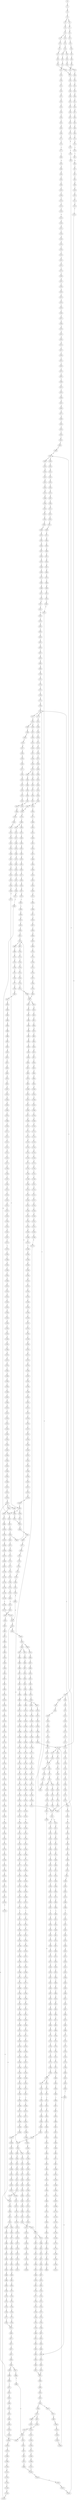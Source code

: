 strict digraph  {
	S0 -> S1 [ label = C ];
	S1 -> S2 [ label = A ];
	S2 -> S3 [ label = T ];
	S3 -> S4 [ label = G ];
	S3 -> S5 [ label = A ];
	S4 -> S6 [ label = A ];
	S5 -> S7 [ label = A ];
	S6 -> S8 [ label = A ];
	S7 -> S9 [ label = A ];
	S8 -> S10 [ label = G ];
	S8 -> S11 [ label = C ];
	S9 -> S12 [ label = C ];
	S10 -> S13 [ label = A ];
	S11 -> S14 [ label = C ];
	S12 -> S15 [ label = C ];
	S13 -> S16 [ label = G ];
	S14 -> S17 [ label = T ];
	S15 -> S18 [ label = T ];
	S16 -> S19 [ label = T ];
	S16 -> S20 [ label = G ];
	S17 -> S21 [ label = C ];
	S18 -> S22 [ label = C ];
	S19 -> S23 [ label = C ];
	S20 -> S24 [ label = C ];
	S21 -> S25 [ label = C ];
	S22 -> S26 [ label = C ];
	S23 -> S27 [ label = T ];
	S24 -> S28 [ label = A ];
	S25 -> S29 [ label = A ];
	S26 -> S30 [ label = A ];
	S27 -> S31 [ label = C ];
	S28 -> S32 [ label = G ];
	S29 -> S33 [ label = G ];
	S30 -> S34 [ label = G ];
	S31 -> S35 [ label = T ];
	S32 -> S36 [ label = T ];
	S33 -> S37 [ label = T ];
	S34 -> S37 [ label = T ];
	S35 -> S38 [ label = C ];
	S36 -> S39 [ label = C ];
	S37 -> S40 [ label = C ];
	S38 -> S41 [ label = T ];
	S39 -> S42 [ label = C ];
	S40 -> S43 [ label = G ];
	S41 -> S44 [ label = C ];
	S42 -> S45 [ label = T ];
	S43 -> S46 [ label = T ];
	S44 -> S47 [ label = G ];
	S45 -> S48 [ label = G ];
	S46 -> S49 [ label = G ];
	S47 -> S50 [ label = G ];
	S48 -> S51 [ label = C ];
	S49 -> S52 [ label = C ];
	S50 -> S53 [ label = T ];
	S51 -> S54 [ label = G ];
	S52 -> S55 [ label = C ];
	S53 -> S56 [ label = C ];
	S54 -> S57 [ label = G ];
	S55 -> S58 [ label = A ];
	S56 -> S59 [ label = T ];
	S57 -> S60 [ label = C ];
	S58 -> S61 [ label = C ];
	S59 -> S62 [ label = C ];
	S60 -> S63 [ label = C ];
	S61 -> S64 [ label = G ];
	S62 -> S65 [ label = G ];
	S63 -> S66 [ label = T ];
	S64 -> S67 [ label = A ];
	S65 -> S68 [ label = G ];
	S66 -> S69 [ label = G ];
	S67 -> S70 [ label = G ];
	S68 -> S71 [ label = T ];
	S69 -> S72 [ label = T ];
	S70 -> S73 [ label = T ];
	S71 -> S74 [ label = T ];
	S72 -> S75 [ label = G ];
	S73 -> S76 [ label = G ];
	S74 -> S77 [ label = C ];
	S75 -> S78 [ label = C ];
	S76 -> S79 [ label = T ];
	S77 -> S80 [ label = A ];
	S78 -> S81 [ label = T ];
	S79 -> S82 [ label = C ];
	S80 -> S83 [ label = A ];
	S81 -> S84 [ label = A ];
	S82 -> S85 [ label = T ];
	S83 -> S86 [ label = G ];
	S84 -> S87 [ label = C ];
	S85 -> S88 [ label = T ];
	S85 -> S89 [ label = C ];
	S86 -> S90 [ label = A ];
	S87 -> S91 [ label = C ];
	S88 -> S92 [ label = C ];
	S89 -> S93 [ label = C ];
	S90 -> S94 [ label = C ];
	S91 -> S95 [ label = T ];
	S92 -> S96 [ label = G ];
	S93 -> S97 [ label = G ];
	S94 -> S98 [ label = C ];
	S95 -> S99 [ label = G ];
	S96 -> S100 [ label = G ];
	S97 -> S101 [ label = T ];
	S98 -> S102 [ label = T ];
	S99 -> S103 [ label = T ];
	S100 -> S104 [ label = T ];
	S101 -> S105 [ label = T ];
	S102 -> S106 [ label = T ];
	S103 -> S107 [ label = C ];
	S104 -> S108 [ label = C ];
	S105 -> S109 [ label = C ];
	S106 -> S110 [ label = T ];
	S107 -> S111 [ label = C ];
	S108 -> S112 [ label = C ];
	S109 -> S113 [ label = C ];
	S110 -> S114 [ label = T ];
	S111 -> S115 [ label = T ];
	S112 -> S116 [ label = T ];
	S113 -> S117 [ label = T ];
	S114 -> S118 [ label = T ];
	S115 -> S119 [ label = T ];
	S116 -> S120 [ label = T ];
	S117 -> S121 [ label = T ];
	S118 -> S122 [ label = G ];
	S119 -> S123 [ label = G ];
	S120 -> S124 [ label = G ];
	S121 -> S125 [ label = A ];
	S122 -> S126 [ label = A ];
	S123 -> S127 [ label = A ];
	S123 -> S128 [ label = T ];
	S124 -> S129 [ label = A ];
	S125 -> S130 [ label = A ];
	S126 -> S131 [ label = A ];
	S127 -> S132 [ label = A ];
	S128 -> S133 [ label = A ];
	S129 -> S134 [ label = A ];
	S130 -> S135 [ label = A ];
	S131 -> S136 [ label = C ];
	S132 -> S137 [ label = C ];
	S133 -> S138 [ label = G ];
	S134 -> S137 [ label = C ];
	S135 -> S139 [ label = C ];
	S136 -> S140 [ label = A ];
	S137 -> S141 [ label = T ];
	S137 -> S142 [ label = A ];
	S138 -> S143 [ label = G ];
	S139 -> S144 [ label = A ];
	S140 -> S145 [ label = G ];
	S141 -> S146 [ label = T ];
	S142 -> S147 [ label = G ];
	S143 -> S148 [ label = A ];
	S144 -> S149 [ label = G ];
	S145 -> S150 [ label = T ];
	S146 -> S151 [ label = C ];
	S147 -> S152 [ label = G ];
	S148 -> S153 [ label = G ];
	S149 -> S154 [ label = G ];
	S150 -> S155 [ label = T ];
	S151 -> S156 [ label = A ];
	S152 -> S157 [ label = G ];
	S152 -> S158 [ label = T ];
	S153 -> S159 [ label = A ];
	S154 -> S160 [ label = T ];
	S155 -> S161 [ label = G ];
	S156 -> S162 [ label = A ];
	S157 -> S163 [ label = T ];
	S158 -> S164 [ label = C ];
	S159 -> S165 [ label = G ];
	S160 -> S166 [ label = C ];
	S161 -> S167 [ label = A ];
	S162 -> S168 [ label = C ];
	S163 -> S169 [ label = C ];
	S164 -> S170 [ label = C ];
	S165 -> S171 [ label = G ];
	S166 -> S172 [ label = T ];
	S167 -> S173 [ label = C ];
	S168 -> S174 [ label = C ];
	S168 -> S175 [ label = T ];
	S169 -> S176 [ label = C ];
	S170 -> S177 [ label = C ];
	S171 -> S178 [ label = T ];
	S172 -> S179 [ label = C ];
	S173 -> S180 [ label = T ];
	S174 -> S181 [ label = G ];
	S175 -> S182 [ label = G ];
	S176 -> S183 [ label = G ];
	S177 -> S184 [ label = T ];
	S178 -> S185 [ label = C ];
	S179 -> S186 [ label = T ];
	S180 -> S187 [ label = G ];
	S181 -> S188 [ label = G ];
	S182 -> S189 [ label = G ];
	S182 -> S190 [ label = C ];
	S183 -> S191 [ label = C ];
	S184 -> S192 [ label = T ];
	S185 -> S193 [ label = C ];
	S186 -> S194 [ label = C ];
	S187 -> S195 [ label = T ];
	S188 -> S196 [ label = C ];
	S189 -> S197 [ label = C ];
	S190 -> S198 [ label = C ];
	S191 -> S199 [ label = C ];
	S192 -> S200 [ label = C ];
	S193 -> S201 [ label = C ];
	S194 -> S202 [ label = C ];
	S195 -> S203 [ label = A ];
	S196 -> S204 [ label = C ];
	S197 -> S205 [ label = C ];
	S198 -> S206 [ label = C ];
	S199 -> S207 [ label = G ];
	S200 -> S208 [ label = T ];
	S200 -> S209 [ label = G ];
	S201 -> S210 [ label = A ];
	S201 -> S211 [ label = G ];
	S202 -> S212 [ label = G ];
	S203 -> S213 [ label = C ];
	S204 -> S214 [ label = C ];
	S205 -> S215 [ label = C ];
	S206 -> S216 [ label = T ];
	S207 -> S217 [ label = C ];
	S207 -> S218 [ label = G ];
	S208 -> S219 [ label = C ];
	S209 -> S220 [ label = C ];
	S210 -> S221 [ label = G ];
	S211 -> S222 [ label = G ];
	S212 -> S223 [ label = T ];
	S213 -> S224 [ label = A ];
	S214 -> S225 [ label = A ];
	S215 -> S226 [ label = A ];
	S216 -> S227 [ label = A ];
	S217 -> S228 [ label = A ];
	S218 -> S229 [ label = A ];
	S219 -> S230 [ label = G ];
	S220 -> S231 [ label = A ];
	S221 -> S232 [ label = A ];
	S222 -> S233 [ label = A ];
	S223 -> S234 [ label = A ];
	S224 -> S235 [ label = C ];
	S225 -> S236 [ label = G ];
	S226 -> S237 [ label = G ];
	S227 -> S238 [ label = G ];
	S228 -> S239 [ label = C ];
	S229 -> S240 [ label = A ];
	S230 -> S241 [ label = T ];
	S231 -> S242 [ label = C ];
	S232 -> S243 [ label = G ];
	S233 -> S244 [ label = G ];
	S234 -> S245 [ label = C ];
	S235 -> S246 [ label = T ];
	S236 -> S247 [ label = T ];
	S237 -> S248 [ label = G ];
	S238 -> S249 [ label = G ];
	S239 -> S250 [ label = G ];
	S240 -> S251 [ label = C ];
	S241 -> S252 [ label = A ];
	S242 -> S253 [ label = G ];
	S243 -> S254 [ label = C ];
	S244 -> S255 [ label = G ];
	S245 -> S256 [ label = A ];
	S246 -> S257 [ label = T ];
	S247 -> S258 [ label = T ];
	S248 -> S259 [ label = T ];
	S249 -> S260 [ label = T ];
	S250 -> S261 [ label = C ];
	S251 -> S262 [ label = T ];
	S252 -> S263 [ label = C ];
	S253 -> S264 [ label = T ];
	S254 -> S265 [ label = C ];
	S255 -> S266 [ label = C ];
	S256 -> S267 [ label = T ];
	S257 -> S268 [ label = G ];
	S258 -> S269 [ label = G ];
	S259 -> S270 [ label = G ];
	S260 -> S271 [ label = G ];
	S261 -> S272 [ label = G ];
	S262 -> S273 [ label = G ];
	S263 -> S274 [ label = G ];
	S264 -> S275 [ label = G ];
	S265 -> S276 [ label = A ];
	S266 -> S277 [ label = G ];
	S267 -> S278 [ label = G ];
	S268 -> S279 [ label = G ];
	S269 -> S280 [ label = T ];
	S270 -> S281 [ label = C ];
	S270 -> S282 [ label = G ];
	S271 -> S283 [ label = T ];
	S272 -> S284 [ label = C ];
	S273 -> S285 [ label = C ];
	S274 -> S286 [ label = G ];
	S275 -> S287 [ label = G ];
	S276 -> S288 [ label = C ];
	S277 -> S289 [ label = T ];
	S278 -> S290 [ label = G ];
	S279 -> S291 [ label = A ];
	S280 -> S292 [ label = G ];
	S281 -> S293 [ label = G ];
	S282 -> S294 [ label = G ];
	S283 -> S295 [ label = G ];
	S284 -> S296 [ label = A ];
	S285 -> S297 [ label = A ];
	S286 -> S298 [ label = C ];
	S287 -> S299 [ label = C ];
	S288 -> S300 [ label = G ];
	S289 -> S301 [ label = G ];
	S290 -> S302 [ label = C ];
	S291 -> S303 [ label = G ];
	S292 -> S304 [ label = C ];
	S293 -> S305 [ label = C ];
	S294 -> S306 [ label = C ];
	S295 -> S307 [ label = C ];
	S296 -> S308 [ label = G ];
	S297 -> S309 [ label = A ];
	S298 -> S310 [ label = T ];
	S299 -> S311 [ label = G ];
	S300 -> S312 [ label = G ];
	S301 -> S313 [ label = G ];
	S302 -> S314 [ label = G ];
	S303 -> S315 [ label = A ];
	S304 -> S316 [ label = G ];
	S305 -> S317 [ label = G ];
	S306 -> S318 [ label = T ];
	S307 -> S319 [ label = G ];
	S308 -> S320 [ label = C ];
	S309 -> S321 [ label = C ];
	S310 -> S322 [ label = A ];
	S311 -> S323 [ label = T ];
	S312 -> S324 [ label = T ];
	S313 -> S325 [ label = T ];
	S314 -> S326 [ label = C ];
	S315 -> S327 [ label = C ];
	S316 -> S328 [ label = T ];
	S317 -> S329 [ label = T ];
	S318 -> S330 [ label = T ];
	S319 -> S331 [ label = T ];
	S320 -> S332 [ label = C ];
	S321 -> S333 [ label = C ];
	S322 -> S334 [ label = C ];
	S323 -> S335 [ label = C ];
	S324 -> S336 [ label = T ];
	S325 -> S337 [ label = A ];
	S326 -> S338 [ label = C ];
	S327 -> S339 [ label = C ];
	S328 -> S340 [ label = C ];
	S329 -> S341 [ label = C ];
	S330 -> S342 [ label = C ];
	S331 -> S343 [ label = C ];
	S332 -> S344 [ label = G ];
	S333 -> S345 [ label = A ];
	S334 -> S346 [ label = T ];
	S335 -> S347 [ label = C ];
	S336 -> S348 [ label = A ];
	S337 -> S349 [ label = T ];
	S338 -> S350 [ label = C ];
	S339 -> S351 [ label = C ];
	S340 -> S352 [ label = G ];
	S341 -> S353 [ label = G ];
	S342 -> S354 [ label = G ];
	S343 -> S355 [ label = G ];
	S344 -> S356 [ label = G ];
	S345 -> S357 [ label = G ];
	S346 -> S358 [ label = G ];
	S347 -> S359 [ label = C ];
	S348 -> S360 [ label = C ];
	S349 -> S361 [ label = G ];
	S350 -> S362 [ label = C ];
	S351 -> S363 [ label = C ];
	S352 -> S364 [ label = A ];
	S353 -> S365 [ label = T ];
	S354 -> S366 [ label = A ];
	S355 -> S364 [ label = A ];
	S356 -> S367 [ label = C ];
	S356 -> S368 [ label = T ];
	S357 -> S369 [ label = A ];
	S358 -> S370 [ label = G ];
	S359 -> S371 [ label = C ];
	S360 -> S372 [ label = T ];
	S361 -> S373 [ label = A ];
	S362 -> S374 [ label = C ];
	S363 -> S375 [ label = C ];
	S364 -> S376 [ label = A ];
	S365 -> S377 [ label = G ];
	S366 -> S378 [ label = A ];
	S367 -> S379 [ label = A ];
	S368 -> S380 [ label = G ];
	S369 -> S381 [ label = A ];
	S370 -> S382 [ label = T ];
	S371 -> S383 [ label = A ];
	S372 -> S384 [ label = G ];
	S373 -> S385 [ label = G ];
	S374 -> S386 [ label = A ];
	S375 -> S387 [ label = C ];
	S376 -> S388 [ label = C ];
	S377 -> S389 [ label = C ];
	S378 -> S390 [ label = C ];
	S379 -> S391 [ label = C ];
	S380 -> S392 [ label = G ];
	S381 -> S393 [ label = C ];
	S382 -> S394 [ label = G ];
	S383 -> S395 [ label = C ];
	S384 -> S396 [ label = C ];
	S385 -> S397 [ label = C ];
	S386 -> S398 [ label = C ];
	S387 -> S399 [ label = T ];
	S388 -> S400 [ label = C ];
	S388 -> S401 [ label = A ];
	S389 -> S402 [ label = A ];
	S390 -> S403 [ label = A ];
	S391 -> S404 [ label = T ];
	S392 -> S405 [ label = A ];
	S393 -> S406 [ label = A ];
	S394 -> S407 [ label = C ];
	S395 -> S408 [ label = T ];
	S396 -> S409 [ label = A ];
	S397 -> S410 [ label = G ];
	S398 -> S411 [ label = T ];
	S399 -> S412 [ label = T ];
	S400 -> S413 [ label = T ];
	S401 -> S414 [ label = C ];
	S402 -> S415 [ label = T ];
	S403 -> S416 [ label = C ];
	S404 -> S417 [ label = T ];
	S405 -> S418 [ label = A ];
	S406 -> S419 [ label = G ];
	S407 -> S420 [ label = T ];
	S408 -> S421 [ label = T ];
	S409 -> S422 [ label = G ];
	S410 -> S423 [ label = G ];
	S411 -> S424 [ label = T ];
	S412 -> S425 [ label = C ];
	S413 -> S426 [ label = T ];
	S414 -> S427 [ label = C ];
	S415 -> S428 [ label = C ];
	S416 -> S429 [ label = G ];
	S417 -> S430 [ label = C ];
	S418 -> S431 [ label = G ];
	S419 -> S432 [ label = C ];
	S420 -> S433 [ label = A ];
	S421 -> S434 [ label = G ];
	S422 -> S435 [ label = A ];
	S423 -> S436 [ label = T ];
	S424 -> S437 [ label = T ];
	S425 -> S438 [ label = A ];
	S426 -> S439 [ label = C ];
	S427 -> S440 [ label = C ];
	S428 -> S441 [ label = C ];
	S429 -> S442 [ label = C ];
	S430 -> S443 [ label = A ];
	S431 -> S444 [ label = A ];
	S432 -> S445 [ label = C ];
	S433 -> S446 [ label = C ];
	S434 -> S447 [ label = A ];
	S435 -> S448 [ label = C ];
	S436 -> S449 [ label = C ];
	S437 -> S450 [ label = A ];
	S438 -> S451 [ label = G ];
	S439 -> S452 [ label = G ];
	S440 -> S453 [ label = G ];
	S441 -> S454 [ label = G ];
	S442 -> S455 [ label = G ];
	S443 -> S456 [ label = G ];
	S444 -> S457 [ label = A ];
	S445 -> S458 [ label = G ];
	S446 -> S459 [ label = T ];
	S447 -> S460 [ label = G ];
	S448 -> S461 [ label = G ];
	S449 -> S462 [ label = G ];
	S450 -> S463 [ label = G ];
	S451 -> S464 [ label = A ];
	S452 -> S465 [ label = T ];
	S453 -> S466 [ label = T ];
	S454 -> S467 [ label = C ];
	S455 -> S468 [ label = C ];
	S456 -> S469 [ label = C ];
	S457 -> S470 [ label = C ];
	S458 -> S471 [ label = T ];
	S459 -> S472 [ label = G ];
	S460 -> S473 [ label = C ];
	S461 -> S474 [ label = G ];
	S462 -> S475 [ label = C ];
	S463 -> S476 [ label = C ];
	S464 -> S477 [ label = G ];
	S465 -> S478 [ label = A ];
	S466 -> S479 [ label = A ];
	S467 -> S480 [ label = A ];
	S468 -> S481 [ label = A ];
	S469 -> S482 [ label = C ];
	S470 -> S483 [ label = G ];
	S471 -> S484 [ label = C ];
	S472 -> S485 [ label = T ];
	S473 -> S486 [ label = C ];
	S474 -> S487 [ label = A ];
	S475 -> S488 [ label = A ];
	S476 -> S489 [ label = C ];
	S477 -> S490 [ label = G ];
	S478 -> S491 [ label = C ];
	S479 -> S492 [ label = C ];
	S480 -> S493 [ label = C ];
	S481 -> S494 [ label = C ];
	S482 -> S495 [ label = G ];
	S483 -> S496 [ label = G ];
	S484 -> S497 [ label = C ];
	S485 -> S498 [ label = A ];
	S486 -> S499 [ label = G ];
	S487 -> S500 [ label = C ];
	S488 -> S501 [ label = C ];
	S489 -> S502 [ label = G ];
	S490 -> S503 [ label = T ];
	S491 -> S504 [ label = T ];
	S492 -> S505 [ label = G ];
	S493 -> S506 [ label = G ];
	S494 -> S507 [ label = G ];
	S495 -> S508 [ label = C ];
	S496 -> S509 [ label = C ];
	S497 -> S510 [ label = T ];
	S498 -> S511 [ label = A ];
	S499 -> S512 [ label = C ];
	S500 -> S513 [ label = A ];
	S501 -> S514 [ label = G ];
	S502 -> S515 [ label = T ];
	S503 -> S516 [ label = C ];
	S504 -> S517 [ label = T ];
	S505 -> S518 [ label = T ];
	S506 -> S519 [ label = T ];
	S507 -> S520 [ label = T ];
	S508 -> S521 [ label = C ];
	S509 -> S522 [ label = A ];
	S510 -> S523 [ label = C ];
	S511 -> S524 [ label = C ];
	S512 -> S525 [ label = C ];
	S513 -> S526 [ label = C ];
	S514 -> S527 [ label = C ];
	S515 -> S528 [ label = C ];
	S516 -> S529 [ label = C ];
	S517 -> S530 [ label = C ];
	S518 -> S531 [ label = C ];
	S519 -> S532 [ label = C ];
	S520 -> S533 [ label = C ];
	S521 -> S534 [ label = C ];
	S522 -> S535 [ label = C ];
	S523 -> S536 [ label = T ];
	S524 -> S537 [ label = A ];
	S525 -> S538 [ label = C ];
	S526 -> S539 [ label = A ];
	S527 -> S540 [ label = G ];
	S528 -> S541 [ label = C ];
	S529 -> S542 [ label = C ];
	S530 -> S543 [ label = A ];
	S531 -> S544 [ label = C ];
	S532 -> S545 [ label = G ];
	S533 -> S546 [ label = C ];
	S534 -> S547 [ label = C ];
	S535 -> S548 [ label = C ];
	S535 -> S549 [ label = T ];
	S536 -> S550 [ label = G ];
	S537 -> S551 [ label = C ];
	S538 -> S552 [ label = C ];
	S539 -> S553 [ label = C ];
	S540 -> S554 [ label = C ];
	S541 -> S555 [ label = C ];
	S542 -> S556 [ label = T ];
	S543 -> S557 [ label = A ];
	S544 -> S558 [ label = A ];
	S545 -> S559 [ label = A ];
	S546 -> S560 [ label = A ];
	S547 -> S561 [ label = T ];
	S548 -> S562 [ label = G ];
	S549 -> S563 [ label = G ];
	S550 -> S564 [ label = T ];
	S551 -> S565 [ label = A ];
	S552 -> S561 [ label = T ];
	S553 -> S566 [ label = C ];
	S554 -> S567 [ label = G ];
	S555 -> S568 [ label = A ];
	S556 -> S569 [ label = T ];
	S557 -> S570 [ label = G ];
	S558 -> S571 [ label = G ];
	S559 -> S572 [ label = G ];
	S560 -> S573 [ label = G ];
	S561 -> S574 [ label = T ];
	S561 -> S575 [ label = C ];
	S562 -> S576 [ label = G ];
	S563 -> S577 [ label = G ];
	S564 -> S578 [ label = C ];
	S565 -> S579 [ label = C ];
	S566 -> S580 [ label = T ];
	S567 -> S581 [ label = G ];
	S568 -> S582 [ label = C ];
	S569 -> S200 [ label = C ];
	S570 -> S583 [ label = C ];
	S571 -> S584 [ label = C ];
	S572 -> S585 [ label = C ];
	S573 -> S586 [ label = C ];
	S574 -> S587 [ label = C ];
	S575 -> S588 [ label = C ];
	S576 -> S589 [ label = G ];
	S577 -> S590 [ label = G ];
	S578 -> S591 [ label = G ];
	S579 -> S592 [ label = G ];
	S580 -> S593 [ label = C ];
	S581 -> S594 [ label = C ];
	S582 -> S595 [ label = C ];
	S583 -> S596 [ label = G ];
	S584 -> S597 [ label = G ];
	S585 -> S598 [ label = G ];
	S586 -> S599 [ label = T ];
	S586 -> S597 [ label = G ];
	S587 -> S600 [ label = A ];
	S588 -> S601 [ label = A ];
	S589 -> S602 [ label = A ];
	S590 -> S603 [ label = A ];
	S591 -> S604 [ label = T ];
	S592 -> S605 [ label = C ];
	S593 -> S606 [ label = T ];
	S594 -> S607 [ label = T ];
	S595 -> S608 [ label = A ];
	S596 -> S609 [ label = A ];
	S597 -> S610 [ label = A ];
	S598 -> S611 [ label = A ];
	S599 -> S612 [ label = T ];
	S600 -> S613 [ label = C ];
	S601 -> S614 [ label = C ];
	S602 -> S615 [ label = A ];
	S603 -> S616 [ label = A ];
	S604 -> S617 [ label = G ];
	S605 -> S618 [ label = T ];
	S606 -> S619 [ label = A ];
	S607 -> S620 [ label = G ];
	S608 -> S621 [ label = C ];
	S609 -> S622 [ label = G ];
	S610 -> S623 [ label = G ];
	S611 -> S624 [ label = G ];
	S612 -> S625 [ label = C ];
	S613 -> S626 [ label = G ];
	S614 -> S627 [ label = C ];
	S615 -> S628 [ label = T ];
	S616 -> S629 [ label = C ];
	S617 -> S630 [ label = G ];
	S618 -> S631 [ label = C ];
	S619 -> S632 [ label = G ];
	S620 -> S633 [ label = G ];
	S621 -> S634 [ label = C ];
	S622 -> S635 [ label = T ];
	S623 -> S636 [ label = T ];
	S624 -> S637 [ label = T ];
	S625 -> S638 [ label = A ];
	S626 -> S639 [ label = C ];
	S627 -> S640 [ label = C ];
	S628 -> S641 [ label = T ];
	S629 -> S642 [ label = T ];
	S630 -> S643 [ label = T ];
	S631 -> S644 [ label = C ];
	S632 -> S645 [ label = A ];
	S633 -> S646 [ label = A ];
	S634 -> S647 [ label = G ];
	S635 -> S648 [ label = C ];
	S636 -> S649 [ label = C ];
	S637 -> S650 [ label = C ];
	S638 -> S651 [ label = C ];
	S639 -> S652 [ label = T ];
	S640 -> S653 [ label = G ];
	S641 -> S654 [ label = G ];
	S642 -> S655 [ label = G ];
	S643 -> S656 [ label = A ];
	S644 -> S657 [ label = T ];
	S645 -> S658 [ label = A ];
	S646 -> S659 [ label = A ];
	S647 -> S660 [ label = A ];
	S648 -> S661 [ label = C ];
	S649 -> S662 [ label = C ];
	S649 -> S663 [ label = T ];
	S650 -> S664 [ label = G ];
	S651 -> S665 [ label = G ];
	S652 -> S666 [ label = C ];
	S653 -> S667 [ label = C ];
	S654 -> S668 [ label = A ];
	S655 -> S669 [ label = G ];
	S657 -> S670 [ label = A ];
	S658 -> S671 [ label = C ];
	S659 -> S672 [ label = T ];
	S660 -> S673 [ label = T ];
	S661 -> S674 [ label = C ];
	S662 -> S674 [ label = C ];
	S663 -> S675 [ label = C ];
	S664 -> S676 [ label = A ];
	S665 -> S677 [ label = C ];
	S666 -> S678 [ label = C ];
	S667 -> S679 [ label = C ];
	S668 -> S680 [ label = A ];
	S669 -> S681 [ label = A ];
	S670 -> S682 [ label = G ];
	S671 -> S683 [ label = G ];
	S672 -> S684 [ label = G ];
	S673 -> S685 [ label = C ];
	S674 -> S686 [ label = T ];
	S674 -> S687 [ label = G ];
	S675 -> S688 [ label = G ];
	S676 -> S689 [ label = A ];
	S677 -> S690 [ label = C ];
	S678 -> S691 [ label = G ];
	S679 -> S692 [ label = G ];
	S680 -> S693 [ label = C ];
	S681 -> S694 [ label = C ];
	S682 -> S695 [ label = A ];
	S683 -> S696 [ label = A ];
	S684 -> S697 [ label = G ];
	S685 -> S698 [ label = G ];
	S686 -> S699 [ label = C ];
	S687 -> S700 [ label = C ];
	S688 -> S701 [ label = T ];
	S689 -> S702 [ label = C ];
	S690 -> S703 [ label = C ];
	S691 -> S704 [ label = G ];
	S692 -> S705 [ label = G ];
	S693 -> S706 [ label = C ];
	S694 -> S707 [ label = C ];
	S695 -> S708 [ label = A ];
	S696 -> S709 [ label = G ];
	S697 -> S710 [ label = G ];
	S698 -> S711 [ label = G ];
	S699 -> S712 [ label = C ];
	S700 -> S713 [ label = C ];
	S701 -> S714 [ label = C ];
	S702 -> S715 [ label = C ];
	S703 -> S716 [ label = T ];
	S704 -> S717 [ label = T ];
	S705 -> S718 [ label = T ];
	S706 -> S719 [ label = C ];
	S707 -> S720 [ label = C ];
	S708 -> S721 [ label = C ];
	S709 -> S722 [ label = G ];
	S710 -> S723 [ label = G ];
	S711 -> S724 [ label = T ];
	S712 -> S725 [ label = G ];
	S713 -> S726 [ label = T ];
	S714 -> S727 [ label = T ];
	S715 -> S728 [ label = T ];
	S716 -> S729 [ label = T ];
	S717 -> S730 [ label = T ];
	S718 -> S731 [ label = C ];
	S719 -> S732 [ label = G ];
	S720 -> S733 [ label = G ];
	S721 -> S734 [ label = T ];
	S722 -> S735 [ label = T ];
	S723 -> S736 [ label = T ];
	S724 -> S737 [ label = T ];
	S725 -> S738 [ label = G ];
	S726 -> S739 [ label = G ];
	S727 -> S740 [ label = G ];
	S728 -> S741 [ label = G ];
	S729 -> S742 [ label = C ];
	S730 -> S743 [ label = G ];
	S731 -> S744 [ label = C ];
	S732 -> S745 [ label = T ];
	S733 -> S746 [ label = T ];
	S734 -> S747 [ label = T ];
	S735 -> S748 [ label = G ];
	S736 -> S749 [ label = C ];
	S737 -> S750 [ label = C ];
	S738 -> S751 [ label = T ];
	S739 -> S752 [ label = T ];
	S740 -> S753 [ label = T ];
	S741 -> S754 [ label = T ];
	S742 -> S755 [ label = A ];
	S743 -> S756 [ label = C ];
	S744 -> S757 [ label = C ];
	S745 -> S758 [ label = C ];
	S746 -> S759 [ label = C ];
	S747 -> S760 [ label = C ];
	S748 -> S761 [ label = T ];
	S749 -> S762 [ label = C ];
	S750 -> S763 [ label = C ];
	S751 -> S764 [ label = C ];
	S752 -> S765 [ label = C ];
	S753 -> S766 [ label = T ];
	S754 -> S767 [ label = C ];
	S755 -> S768 [ label = T ];
	S756 -> S769 [ label = A ];
	S757 -> S770 [ label = A ];
	S758 -> S771 [ label = T ];
	S759 -> S772 [ label = T ];
	S760 -> S773 [ label = A ];
	S761 -> S774 [ label = C ];
	S762 -> S775 [ label = G ];
	S763 -> S776 [ label = A ];
	S764 -> S777 [ label = T ];
	S765 -> S778 [ label = G ];
	S766 -> S779 [ label = C ];
	S767 -> S780 [ label = G ];
	S768 -> S781 [ label = C ];
	S769 -> S782 [ label = C ];
	S770 -> S783 [ label = G ];
	S771 -> S784 [ label = C ];
	S772 -> S785 [ label = C ];
	S773 -> S786 [ label = A ];
	S774 -> S787 [ label = C ];
	S775 -> S788 [ label = C ];
	S776 -> S789 [ label = G ];
	S777 -> S790 [ label = G ];
	S778 -> S791 [ label = C ];
	S779 -> S792 [ label = C ];
	S780 -> S793 [ label = C ];
	S781 -> S794 [ label = C ];
	S782 -> S795 [ label = T ];
	S783 -> S796 [ label = T ];
	S784 -> S797 [ label = G ];
	S785 -> S797 [ label = G ];
	S786 -> S168 [ label = C ];
	S787 -> S798 [ label = C ];
	S788 -> S799 [ label = C ];
	S789 -> S800 [ label = T ];
	S790 -> S801 [ label = G ];
	S791 -> S802 [ label = G ];
	S792 -> S803 [ label = G ];
	S793 -> S804 [ label = G ];
	S794 -> S805 [ label = A ];
	S795 -> S806 [ label = G ];
	S796 -> S807 [ label = G ];
	S797 -> S808 [ label = G ];
	S798 -> S809 [ label = T ];
	S799 -> S207 [ label = G ];
	S800 -> S810 [ label = G ];
	S801 -> S811 [ label = A ];
	S802 -> S812 [ label = C ];
	S803 -> S813 [ label = T ];
	S804 -> S812 [ label = C ];
	S805 -> S814 [ label = G ];
	S806 -> S815 [ label = G ];
	S807 -> S816 [ label = G ];
	S808 -> S817 [ label = C ];
	S809 -> S818 [ label = G ];
	S810 -> S819 [ label = G ];
	S811 -> S820 [ label = G ];
	S812 -> S821 [ label = G ];
	S812 -> S822 [ label = A ];
	S813 -> S823 [ label = G ];
	S814 -> S824 [ label = A ];
	S815 -> S825 [ label = T ];
	S816 -> S826 [ label = T ];
	S817 -> S827 [ label = A ];
	S818 -> S828 [ label = T ];
	S819 -> S829 [ label = T ];
	S820 -> S830 [ label = G ];
	S821 -> S831 [ label = A ];
	S822 -> S832 [ label = A ];
	S823 -> S833 [ label = G ];
	S824 -> S834 [ label = A ];
	S825 -> S835 [ label = C ];
	S826 -> S836 [ label = C ];
	S827 -> S837 [ label = C ];
	S828 -> S838 [ label = C ];
	S829 -> S839 [ label = C ];
	S830 -> S840 [ label = G ];
	S831 -> S841 [ label = G ];
	S832 -> S842 [ label = C ];
	S833 -> S843 [ label = C ];
	S834 -> S844 [ label = C ];
	S835 -> S845 [ label = G ];
	S836 -> S846 [ label = G ];
	S837 -> S847 [ label = C ];
	S838 -> S848 [ label = C ];
	S839 -> S846 [ label = G ];
	S840 -> S849 [ label = T ];
	S841 -> S850 [ label = C ];
	S842 -> S851 [ label = C ];
	S843 -> S852 [ label = C ];
	S844 -> S853 [ label = C ];
	S845 -> S854 [ label = T ];
	S846 -> S855 [ label = T ];
	S847 -> S856 [ label = G ];
	S848 -> S857 [ label = T ];
	S849 -> S858 [ label = G ];
	S850 -> S859 [ label = A ];
	S851 -> S860 [ label = C ];
	S852 -> S861 [ label = C ];
	S853 -> S862 [ label = A ];
	S853 -> S863 [ label = G ];
	S854 -> S864 [ label = C ];
	S855 -> S865 [ label = C ];
	S856 -> S866 [ label = A ];
	S857 -> S867 [ label = A ];
	S858 -> S868 [ label = T ];
	S859 -> S869 [ label = G ];
	S860 -> S870 [ label = G ];
	S861 -> S871 [ label = G ];
	S862 -> S872 [ label = G ];
	S862 -> S873 [ label = C ];
	S863 -> S874 [ label = G ];
	S864 -> S875 [ label = C ];
	S865 -> S876 [ label = C ];
	S866 -> S877 [ label = G ];
	S866 -> S878 [ label = A ];
	S867 -> S879 [ label = C ];
	S868 -> S880 [ label = T ];
	S869 -> S881 [ label = T ];
	S870 -> S882 [ label = T ];
	S871 -> S883 [ label = T ];
	S872 -> S884 [ label = A ];
	S873 -> S885 [ label = C ];
	S874 -> S886 [ label = A ];
	S875 -> S887 [ label = G ];
	S876 -> S887 [ label = G ];
	S877 -> S888 [ label = T ];
	S878 -> S889 [ label = T ];
	S879 -> S890 [ label = T ];
	S880 -> S891 [ label = C ];
	S881 -> S892 [ label = G ];
	S882 -> S893 [ label = A ];
	S883 -> S894 [ label = C ];
	S884 -> S895 [ label = C ];
	S885 -> S896 [ label = A ];
	S886 -> S897 [ label = C ];
	S887 -> S898 [ label = T ];
	S888 -> S899 [ label = C ];
	S889 -> S900 [ label = G ];
	S890 -> S901 [ label = A ];
	S891 -> S902 [ label = C ];
	S892 -> S903 [ label = C ];
	S893 -> S904 [ label = C ];
	S894 -> S905 [ label = C ];
	S895 -> S906 [ label = T ];
	S896 -> S907 [ label = C ];
	S897 -> S908 [ label = G ];
	S898 -> S909 [ label = C ];
	S899 -> S910 [ label = C ];
	S900 -> S911 [ label = T ];
	S901 -> S912 [ label = C ];
	S902 -> S913 [ label = A ];
	S903 -> S914 [ label = A ];
	S904 -> S915 [ label = A ];
	S905 -> S916 [ label = A ];
	S906 -> S917 [ label = C ];
	S907 -> S918 [ label = C ];
	S908 -> S919 [ label = C ];
	S909 -> S920 [ label = A ];
	S910 -> S921 [ label = A ];
	S910 -> S922 [ label = T ];
	S911 -> S923 [ label = A ];
	S912 -> S924 [ label = C ];
	S913 -> S925 [ label = G ];
	S914 -> S926 [ label = A ];
	S915 -> S927 [ label = G ];
	S916 -> S928 [ label = G ];
	S917 -> S929 [ label = C ];
	S918 -> S930 [ label = C ];
	S919 -> S931 [ label = C ];
	S920 -> S932 [ label = C ];
	S921 -> S933 [ label = G ];
	S922 -> S934 [ label = C ];
	S923 -> S935 [ label = G ];
	S924 -> S936 [ label = A ];
	S925 -> S937 [ label = C ];
	S926 -> S938 [ label = C ];
	S927 -> S939 [ label = C ];
	S928 -> S940 [ label = T ];
	S929 -> S941 [ label = C ];
	S930 -> S942 [ label = C ];
	S931 -> S943 [ label = C ];
	S932 -> S944 [ label = C ];
	S933 -> S945 [ label = T ];
	S933 -> S946 [ label = C ];
	S934 -> S947 [ label = G ];
	S935 -> S948 [ label = T ];
	S936 -> S949 [ label = G ];
	S937 -> S950 [ label = A ];
	S938 -> S951 [ label = A ];
	S939 -> S952 [ label = A ];
	S940 -> S953 [ label = A ];
	S941 -> S954 [ label = A ];
	S942 -> S955 [ label = T ];
	S943 -> S956 [ label = A ];
	S944 -> S957 [ label = C ];
	S944 -> S958 [ label = G ];
	S945 -> S959 [ label = A ];
	S946 -> S960 [ label = T ];
	S947 -> S961 [ label = A ];
	S948 -> S962 [ label = T ];
	S949 -> S963 [ label = G ];
	S950 -> S964 [ label = G ];
	S951 -> S965 [ label = G ];
	S952 -> S966 [ label = G ];
	S953 -> S967 [ label = G ];
	S954 -> S968 [ label = T ];
	S955 -> S969 [ label = T ];
	S956 -> S970 [ label = T ];
	S957 -> S971 [ label = T ];
	S958 -> S972 [ label = A ];
	S959 -> S973 [ label = G ];
	S960 -> S974 [ label = T ];
	S961 -> S975 [ label = A ];
	S962 -> S976 [ label = T ];
	S963 -> S977 [ label = A ];
	S964 -> S978 [ label = A ];
	S965 -> S979 [ label = C ];
	S966 -> S980 [ label = G ];
	S967 -> S981 [ label = C ];
	S968 -> S982 [ label = C ];
	S969 -> S983 [ label = C ];
	S970 -> S984 [ label = C ];
	S971 -> S985 [ label = G ];
	S972 -> S986 [ label = A ];
	S972 -> S987 [ label = G ];
	S973 -> S988 [ label = G ];
	S974 -> S625 [ label = C ];
	S975 -> S989 [ label = C ];
	S976 -> S990 [ label = C ];
	S977 -> S991 [ label = G ];
	S978 -> S992 [ label = T ];
	S979 -> S993 [ label = T ];
	S980 -> S994 [ label = T ];
	S981 -> S995 [ label = T ];
	S982 -> S996 [ label = T ];
	S983 -> S997 [ label = C ];
	S983 -> S998 [ label = G ];
	S984 -> S999 [ label = G ];
	S985 -> S1000 [ label = T ];
	S986 -> S1001 [ label = T ];
	S987 -> S1002 [ label = T ];
	S988 -> S1003 [ label = G ];
	S989 -> S1004 [ label = T ];
	S990 -> S1005 [ label = A ];
	S991 -> S1006 [ label = A ];
	S992 -> S1007 [ label = A ];
	S993 -> S1008 [ label = A ];
	S994 -> S1009 [ label = G ];
	S995 -> S1010 [ label = C ];
	S996 -> S1011 [ label = G ];
	S997 -> S1012 [ label = T ];
	S998 -> S1013 [ label = A ];
	S999 -> S1014 [ label = T ];
	S1000 -> S1015 [ label = C ];
	S1001 -> S1016 [ label = C ];
	S1002 -> S1017 [ label = C ];
	S1003 -> S1018 [ label = T ];
	S1004 -> S1019 [ label = T ];
	S1005 -> S1020 [ label = C ];
	S1006 -> S1021 [ label = G ];
	S1007 -> S1022 [ label = A ];
	S1008 -> S1023 [ label = C ];
	S1009 -> S1024 [ label = C ];
	S1010 -> S1025 [ label = C ];
	S1011 -> S1026 [ label = C ];
	S1012 -> S1027 [ label = G ];
	S1013 -> S1028 [ label = T ];
	S1014 -> S1029 [ label = C ];
	S1015 -> S1030 [ label = C ];
	S1016 -> S1031 [ label = C ];
	S1017 -> S910 [ label = C ];
	S1018 -> S1032 [ label = C ];
	S1019 -> S1033 [ label = C ];
	S1020 -> S1034 [ label = T ];
	S1021 -> S1035 [ label = T ];
	S1022 -> S1036 [ label = A ];
	S1023 -> S1037 [ label = G ];
	S1024 -> S1038 [ label = A ];
	S1025 -> S1039 [ label = A ];
	S1026 -> S1040 [ label = C ];
	S1027 -> S1041 [ label = T ];
	S1028 -> S1042 [ label = C ];
	S1029 -> S1043 [ label = C ];
	S1030 -> S1044 [ label = T ];
	S1031 -> S1045 [ label = T ];
	S1032 -> S1046 [ label = A ];
	S1033 -> S1047 [ label = A ];
	S1034 -> S1048 [ label = C ];
	S1035 -> S1049 [ label = C ];
	S1036 -> S1050 [ label = A ];
	S1037 -> S1051 [ label = A ];
	S1038 -> S1052 [ label = C ];
	S1039 -> S1053 [ label = C ];
	S1040 -> S1054 [ label = A ];
	S1041 -> S1055 [ label = C ];
	S1042 -> S1056 [ label = G ];
	S1043 -> S1057 [ label = T ];
	S1044 -> S1058 [ label = T ];
	S1045 -> S1059 [ label = C ];
	S1046 -> S1060 [ label = C ];
	S1047 -> S1061 [ label = A ];
	S1048 -> S1062 [ label = C ];
	S1049 -> S1063 [ label = A ];
	S1050 -> S1064 [ label = A ];
	S1051 -> S1065 [ label = G ];
	S1052 -> S1066 [ label = G ];
	S1053 -> S1067 [ label = C ];
	S1054 -> S1068 [ label = G ];
	S1055 -> S1069 [ label = C ];
	S1056 -> S1070 [ label = T ];
	S1057 -> S1071 [ label = C ];
	S1058 -> S123 [ label = G ];
	S1059 -> S1072 [ label = G ];
	S1060 -> S1073 [ label = T ];
	S1061 -> S168 [ label = C ];
	S1062 -> S1074 [ label = T ];
	S1063 -> S1075 [ label = G ];
	S1064 -> S1076 [ label = C ];
	S1065 -> S1077 [ label = A ];
	S1066 -> S1078 [ label = C ];
	S1067 -> S1079 [ label = G ];
	S1068 -> S1080 [ label = T ];
	S1069 -> S1081 [ label = T ];
	S1070 -> S1082 [ label = T ];
	S1071 -> S1083 [ label = T ];
	S1072 -> S1084 [ label = A ];
	S1073 -> S1085 [ label = C ];
	S1074 -> S1086 [ label = T ];
	S1075 -> S1087 [ label = G ];
	S1076 -> S1088 [ label = T ];
	S1077 -> S1089 [ label = A ];
	S1078 -> S1090 [ label = G ];
	S1079 -> S1091 [ label = G ];
	S1080 -> S1092 [ label = C ];
	S1081 -> S1093 [ label = T ];
	S1082 -> S1094 [ label = T ];
	S1083 -> S1095 [ label = T ];
	S1084 -> S1096 [ label = A ];
	S1085 -> S1097 [ label = G ];
	S1086 -> S1098 [ label = T ];
	S1087 -> S1099 [ label = A ];
	S1088 -> S1100 [ label = T ];
	S1089 -> S1101 [ label = C ];
	S1090 -> S1102 [ label = G ];
	S1091 -> S1103 [ label = A ];
	S1092 -> S1104 [ label = G ];
	S1093 -> S123 [ label = G ];
	S1094 -> S1105 [ label = G ];
	S1095 -> S1106 [ label = C ];
	S1096 -> S1107 [ label = C ];
	S1097 -> S1108 [ label = C ];
	S1098 -> S1109 [ label = C ];
	S1099 -> S1110 [ label = C ];
	S1100 -> S1111 [ label = T ];
	S1101 -> S1112 [ label = T ];
	S1102 -> S1113 [ label = T ];
	S1103 -> S1114 [ label = C ];
	S1104 -> S1115 [ label = T ];
	S1105 -> S1116 [ label = T ];
	S1106 -> S1117 [ label = T ];
	S1107 -> S1004 [ label = T ];
	S1108 -> S1118 [ label = T ];
	S1109 -> S1119 [ label = A ];
	S1110 -> S1120 [ label = C ];
	S1111 -> S1121 [ label = G ];
	S1112 -> S1122 [ label = G ];
	S1113 -> S1123 [ label = G ];
	S1114 -> S1124 [ label = G ];
	S1115 -> S1125 [ label = A ];
	S1116 -> S1126 [ label = A ];
	S1117 -> S1127 [ label = C ];
	S1118 -> S1128 [ label = T ];
	S1119 -> S1129 [ label = T ];
	S1120 -> S1130 [ label = A ];
	S1121 -> S1131 [ label = C ];
	S1122 -> S1132 [ label = G ];
	S1123 -> S1133 [ label = C ];
	S1124 -> S1134 [ label = T ];
	S1125 -> S1135 [ label = A ];
	S1126 -> S1136 [ label = G ];
	S1127 -> S1137 [ label = G ];
	S1128 -> S1138 [ label = C ];
	S1129 -> S1139 [ label = C ];
	S1130 -> S1140 [ label = G ];
	S1131 -> S1141 [ label = C ];
	S1132 -> S1142 [ label = C ];
	S1133 -> S1143 [ label = C ];
	S1134 -> S1144 [ label = C ];
	S1135 -> S1145 [ label = G ];
	S1136 -> S1146 [ label = G ];
	S1137 -> S1147 [ label = G ];
	S1138 -> S1148 [ label = A ];
	S1139 -> S1149 [ label = C ];
	S1140 -> S1150 [ label = T ];
	S1141 -> S1151 [ label = G ];
	S1142 -> S1152 [ label = G ];
	S1143 -> S1153 [ label = G ];
	S1144 -> S1154 [ label = G ];
	S1145 -> S1155 [ label = A ];
	S1146 -> S1156 [ label = A ];
	S1147 -> S1157 [ label = A ];
	S1148 -> S1158 [ label = T ];
	S1149 -> S1159 [ label = A ];
	S1150 -> S1160 [ label = C ];
	S1151 -> S1161 [ label = T ];
	S1152 -> S1162 [ label = C ];
	S1153 -> S1163 [ label = C ];
	S1154 -> S1164 [ label = T ];
	S1155 -> S1165 [ label = C ];
	S1156 -> S1166 [ label = A ];
	S1157 -> S1167 [ label = G ];
	S1158 -> S1168 [ label = C ];
	S1159 -> S1169 [ label = G ];
	S1160 -> S1170 [ label = T ];
	S1161 -> S1171 [ label = A ];
	S1162 -> S1172 [ label = A ];
	S1163 -> S1173 [ label = A ];
	S1164 -> S1174 [ label = G ];
	S1165 -> S1175 [ label = G ];
	S1166 -> S1176 [ label = A ];
	S1167 -> S1177 [ label = A ];
	S1168 -> S1178 [ label = C ];
	S1169 -> S824 [ label = A ];
	S1170 -> S1179 [ label = C ];
	S1171 -> S1180 [ label = G ];
	S1172 -> S1181 [ label = G ];
	S1173 -> S1182 [ label = A ];
	S1174 -> S1183 [ label = A ];
	S1175 -> S1184 [ label = G ];
	S1176 -> S1185 [ label = G ];
	S1177 -> S1186 [ label = G ];
	S1178 -> S1187 [ label = A ];
	S1179 -> S1188 [ label = T ];
	S1180 -> S1189 [ label = C ];
	S1181 -> S1190 [ label = C ];
	S1182 -> S1191 [ label = C ];
	S1183 -> S1192 [ label = C ];
	S1184 -> S1193 [ label = C ];
	S1185 -> S1194 [ label = G ];
	S1186 -> S1195 [ label = G ];
	S1187 -> S814 [ label = G ];
	S1188 -> S1196 [ label = G ];
	S1189 -> S1197 [ label = C ];
	S1190 -> S1198 [ label = G ];
	S1191 -> S1199 [ label = C ];
	S1192 -> S1200 [ label = C ];
	S1193 -> S1201 [ label = T ];
	S1194 -> S1202 [ label = T ];
	S1195 -> S1203 [ label = T ];
	S1196 -> S1204 [ label = T ];
	S1197 -> S1205 [ label = G ];
	S1198 -> S1206 [ label = G ];
	S1199 -> S1207 [ label = A ];
	S1200 -> S1208 [ label = G ];
	S1201 -> S1209 [ label = C ];
	S1202 -> S1210 [ label = C ];
	S1203 -> S1211 [ label = C ];
	S1204 -> S1212 [ label = A ];
	S1205 -> S1213 [ label = G ];
	S1206 -> S1214 [ label = G ];
	S1207 -> S1215 [ label = G ];
	S1208 -> S1216 [ label = G ];
	S1209 -> S1217 [ label = T ];
	S1210 -> S1218 [ label = C ];
	S1211 -> S193 [ label = C ];
	S1213 -> S1219 [ label = T ];
	S1214 -> S1220 [ label = T ];
	S1215 -> S1221 [ label = T ];
	S1216 -> S1222 [ label = T ];
	S1217 -> S1223 [ label = C ];
	S1218 -> S1224 [ label = C ];
	S1219 -> S1225 [ label = G ];
	S1220 -> S1226 [ label = G ];
	S1221 -> S1227 [ label = C ];
	S1222 -> S1228 [ label = C ];
	S1223 -> S1229 [ label = G ];
	S1224 -> S1230 [ label = G ];
	S1225 -> S1231 [ label = A ];
	S1226 -> S1232 [ label = C ];
	S1227 -> S1233 [ label = G ];
	S1228 -> S1234 [ label = G ];
	S1229 -> S1235 [ label = A ];
	S1230 -> S1236 [ label = A ];
	S1231 -> S1237 [ label = C ];
	S1232 -> S1238 [ label = C ];
	S1233 -> S1239 [ label = C ];
	S1234 -> S1240 [ label = C ];
	S1235 -> S1241 [ label = A ];
	S1236 -> S1242 [ label = A ];
	S1237 -> S1243 [ label = G ];
	S1238 -> S1244 [ label = G ];
	S1239 -> S1245 [ label = G ];
	S1240 -> S1246 [ label = G ];
	S1241 -> S1247 [ label = G ];
	S1242 -> S1248 [ label = G ];
	S1243 -> S1249 [ label = T ];
	S1244 -> S1250 [ label = C ];
	S1245 -> S1251 [ label = C ];
	S1246 -> S1252 [ label = T ];
	S1247 -> S1253 [ label = T ];
	S1248 -> S1254 [ label = T ];
	S1249 -> S1255 [ label = G ];
	S1250 -> S1256 [ label = C ];
	S1251 -> S1257 [ label = A ];
	S1252 -> S1258 [ label = A ];
	S1253 -> S1259 [ label = C ];
	S1254 -> S1260 [ label = C ];
	S1255 -> S1261 [ label = G ];
	S1256 -> S1262 [ label = G ];
	S1257 -> S1263 [ label = G ];
	S1258 -> S1264 [ label = G ];
	S1259 -> S1265 [ label = G ];
	S1260 -> S1266 [ label = G ];
	S1261 -> S1267 [ label = G ];
	S1262 -> S1268 [ label = G ];
	S1263 -> S1269 [ label = C ];
	S1264 -> S1270 [ label = C ];
	S1265 -> S1271 [ label = C ];
	S1266 -> S1272 [ label = A ];
	S1267 -> S1273 [ label = T ];
	S1268 -> S1274 [ label = T ];
	S1269 -> S1275 [ label = C ];
	S1270 -> S1276 [ label = C ];
	S1271 -> S1277 [ label = G ];
	S1272 -> S1278 [ label = G ];
	S1273 -> S1279 [ label = A ];
	S1274 -> S1280 [ label = G ];
	S1275 -> S344 [ label = G ];
	S1276 -> S1281 [ label = G ];
	S1277 -> S1282 [ label = G ];
	S1278 -> S1283 [ label = G ];
	S1279 -> S1284 [ label = C ];
	S1280 -> S1285 [ label = G ];
	S1281 -> S1286 [ label = C ];
	S1282 -> S1287 [ label = C ];
	S1283 -> S1288 [ label = T ];
	S1284 -> S1289 [ label = T ];
	S1285 -> S1290 [ label = T ];
	S1286 -> S1291 [ label = T ];
	S1287 -> S1292 [ label = T ];
	S1288 -> S1293 [ label = A ];
	S1289 -> S1294 [ label = A ];
	S1290 -> S1295 [ label = G ];
	S1291 -> S1296 [ label = G ];
	S1292 -> S1297 [ label = A ];
	S1293 -> S1298 [ label = T ];
	S1294 -> S1299 [ label = T ];
	S1295 -> S1300 [ label = G ];
	S1296 -> S1301 [ label = G ];
	S1297 -> S1302 [ label = T ];
	S1298 -> S1303 [ label = A ];
	S1299 -> S1304 [ label = T ];
	S1300 -> S1305 [ label = A ];
	S1301 -> S1306 [ label = A ];
	S1302 -> S1307 [ label = A ];
	S1303 -> S1308 [ label = A ];
	S1304 -> S1309 [ label = G ];
	S1305 -> S1310 [ label = A ];
	S1306 -> S1311 [ label = A ];
	S1307 -> S1312 [ label = G ];
	S1308 -> S1313 [ label = G ];
	S1309 -> S1314 [ label = G ];
	S1310 -> S1315 [ label = C ];
	S1311 -> S1316 [ label = G ];
	S1312 -> S1317 [ label = T ];
	S1313 -> S1318 [ label = T ];
	S1314 -> S1319 [ label = A ];
	S1315 -> S1320 [ label = C ];
	S1316 -> S1321 [ label = A ];
	S1317 -> S1322 [ label = A ];
	S1318 -> S1323 [ label = C ];
	S1319 -> S1324 [ label = A ];
	S1320 -> S1325 [ label = T ];
	S1321 -> S1326 [ label = A ];
	S1322 -> S1327 [ label = G ];
	S1323 -> S1328 [ label = G ];
	S1324 -> S1329 [ label = C ];
	S1325 -> S1330 [ label = C ];
	S1326 -> S1331 [ label = C ];
	S1327 -> S1332 [ label = C ];
	S1328 -> S1333 [ label = T ];
	S1329 -> S1334 [ label = G ];
	S1330 -> S1335 [ label = G ];
	S1331 -> S483 [ label = G ];
	S1332 -> S1336 [ label = C ];
	S1333 -> S1337 [ label = G ];
	S1334 -> S1338 [ label = G ];
	S1335 -> S1339 [ label = G ];
	S1336 -> S1340 [ label = G ];
	S1337 -> S1341 [ label = G ];
	S1338 -> S1342 [ label = T ];
	S1339 -> S1343 [ label = C ];
	S1340 -> S1344 [ label = A ];
	S1341 -> S1345 [ label = T ];
	S1342 -> S1346 [ label = A ];
	S1343 -> S1347 [ label = A ];
	S1344 -> S1348 [ label = A ];
	S1345 -> S1349 [ label = A ];
	S1346 -> S1350 [ label = C ];
	S1347 -> S1351 [ label = C ];
	S1348 -> S1352 [ label = A ];
	S1349 -> S1353 [ label = C ];
	S1350 -> S1354 [ label = G ];
	S1351 -> S1355 [ label = G ];
	S1352 -> S1356 [ label = C ];
	S1353 -> S1357 [ label = C ];
	S1354 -> S1358 [ label = A ];
	S1355 -> S1359 [ label = C ];
	S1356 -> S1360 [ label = C ];
	S1357 -> S1361 [ label = G ];
	S1358 -> S1362 [ label = A ];
	S1359 -> S1363 [ label = G ];
	S1360 -> S1364 [ label = C ];
	S1361 -> S1365 [ label = G ];
	S1362 -> S1366 [ label = G ];
	S1363 -> S1367 [ label = C ];
	S1364 -> S1368 [ label = C ];
	S1365 -> S1369 [ label = T ];
	S1366 -> S1370 [ label = A ];
	S1367 -> S1371 [ label = G ];
	S1368 -> S1372 [ label = G ];
	S1369 -> S1373 [ label = G ];
	S1370 -> S1374 [ label = A ];
	S1371 -> S1375 [ label = C ];
	S1372 -> S1376 [ label = A ];
	S1373 -> S1377 [ label = G ];
	S1374 -> S1378 [ label = G ];
	S1375 -> S1379 [ label = G ];
	S1376 -> S1380 [ label = C ];
	S1377 -> S1381 [ label = T ];
	S1378 -> S1382 [ label = T ];
	S1379 -> S1383 [ label = T ];
	S1380 -> S1384 [ label = T ];
	S1381 -> S1385 [ label = T ];
	S1382 -> S1386 [ label = G ];
	S1383 -> S1387 [ label = C ];
	S1384 -> S1388 [ label = A ];
	S1385 -> S1389 [ label = A ];
	S1386 -> S1390 [ label = T ];
	S1387 -> S1391 [ label = G ];
	S1388 -> S1392 [ label = G ];
	S1389 -> S1393 [ label = G ];
	S1390 -> S1394 [ label = C ];
	S1391 -> S1395 [ label = A ];
	S1392 -> S1396 [ label = A ];
	S1393 -> S1397 [ label = A ];
	S1394 -> S1398 [ label = C ];
	S1395 -> S1399 [ label = C ];
	S1396 -> S1400 [ label = A ];
	S1397 -> S1401 [ label = A ];
	S1398 -> S1402 [ label = T ];
	S1399 -> S1403 [ label = G ];
	S1400 -> S1404 [ label = T ];
	S1401 -> S1405 [ label = G ];
	S1402 -> S1406 [ label = G ];
	S1403 -> S1407 [ label = C ];
	S1404 -> S1408 [ label = C ];
	S1405 -> S1409 [ label = G ];
	S1406 -> S1410 [ label = G ];
	S1407 -> S1411 [ label = G ];
	S1408 -> S1412 [ label = G ];
	S1409 -> S1413 [ label = G ];
	S1410 -> S1414 [ label = C ];
	S1411 -> S1415 [ label = C ];
	S1412 -> S1416 [ label = G ];
	S1413 -> S1417 [ label = G ];
	S1414 -> S1418 [ label = C ];
	S1415 -> S1419 [ label = C ];
	S1416 -> S1420 [ label = G ];
	S1417 -> S1421 [ label = G ];
	S1418 -> S1422 [ label = T ];
	S1419 -> S1423 [ label = T ];
	S1420 -> S1424 [ label = T ];
	S1421 -> S1425 [ label = T ];
	S1422 -> S1426 [ label = G ];
	S1423 -> S1427 [ label = C ];
	S1424 -> S1428 [ label = A ];
	S1425 -> S1429 [ label = C ];
	S1426 -> S1430 [ label = G ];
	S1427 -> S1431 [ label = G ];
	S1428 -> S1432 [ label = T ];
	S1429 -> S1433 [ label = C ];
	S1430 -> S1434 [ label = G ];
	S1431 -> S1435 [ label = G ];
	S1432 -> S1436 [ label = C ];
	S1433 -> S1437 [ label = G ];
	S1434 -> S1438 [ label = T ];
	S1435 -> S1439 [ label = G ];
	S1436 -> S1440 [ label = C ];
	S1437 -> S1441 [ label = T ];
	S1438 -> S1442 [ label = C ];
	S1439 -> S1443 [ label = C ];
	S1440 -> S1444 [ label = C ];
	S1441 -> S1445 [ label = C ];
	S1442 -> S1446 [ label = C ];
	S1443 -> S1447 [ label = T ];
	S1444 -> S1448 [ label = G ];
	S1445 -> S1449 [ label = G ];
	S1446 -> S1450 [ label = C ];
	S1447 -> S1451 [ label = C ];
	S1448 -> S1452 [ label = A ];
	S1449 -> S1453 [ label = G ];
	S1450 -> S1454 [ label = G ];
	S1451 -> S1455 [ label = A ];
	S1452 -> S1456 [ label = A ];
	S1453 -> S1457 [ label = A ];
	S1454 -> S1458 [ label = A ];
	S1455 -> S1459 [ label = C ];
	S1456 -> S1460 [ label = A ];
	S1457 -> S1461 [ label = A ];
	S1458 -> S1462 [ label = G ];
	S1459 -> S1463 [ label = G ];
	S1460 -> S1464 [ label = G ];
	S1461 -> S1465 [ label = C ];
	S1462 -> S1466 [ label = T ];
	S1463 -> S1467 [ label = T ];
	S1464 -> S1468 [ label = T ];
	S1465 -> S1469 [ label = T ];
	S1466 -> S1470 [ label = C ];
	S1467 -> S1471 [ label = C ];
	S1468 -> S1472 [ label = G ];
	S1469 -> S1473 [ label = A ];
	S1470 -> S1474 [ label = C ];
	S1471 -> S1475 [ label = C ];
	S1472 -> S1476 [ label = T ];
	S1473 -> S1477 [ label = C ];
	S1474 -> S1478 [ label = A ];
	S1475 -> S1479 [ label = A ];
	S1476 -> S1480 [ label = C ];
	S1477 -> S1481 [ label = A ];
	S1478 -> S933 [ label = G ];
	S1479 -> S1482 [ label = G ];
	S1480 -> S1483 [ label = G ];
	S1481 -> S1484 [ label = A ];
	S1482 -> S586 [ label = C ];
	S1483 -> S1485 [ label = T ];
	S1484 -> S1486 [ label = C ];
	S1485 -> S1487 [ label = C ];
	S1486 -> S1488 [ label = G ];
	S1487 -> S1489 [ label = G ];
	S1488 -> S1490 [ label = A ];
	S1489 -> S1491 [ label = G ];
	S1490 -> S1492 [ label = A ];
	S1491 -> S1493 [ label = A ];
	S1492 -> S1494 [ label = A ];
	S1493 -> S1495 [ label = A ];
	S1494 -> S1496 [ label = A ];
	S1495 -> S1497 [ label = C ];
	S1496 -> S1498 [ label = C ];
	S1497 -> S1499 [ label = A ];
	S1498 -> S1500 [ label = A ];
	S1499 -> S1501 [ label = G ];
	S1500 -> S1502 [ label = G ];
	S1501 -> S1503 [ label = G ];
	S1502 -> S1504 [ label = A ];
	S1503 -> S1505 [ label = A ];
	S1504 -> S1506 [ label = A ];
	S1505 -> S1507 [ label = A ];
	S1506 -> S1508 [ label = G ];
	S1507 -> S1509 [ label = T ];
	S1508 -> S1510 [ label = G ];
	S1509 -> S1511 [ label = A ];
	S1510 -> S1512 [ label = G ];
	S1511 -> S1513 [ label = G ];
	S1512 -> S1514 [ label = G ];
	S1513 -> S1515 [ label = T ];
	S1514 -> S1516 [ label = T ];
	S1515 -> S1517 [ label = C ];
	S1516 -> S1518 [ label = C ];
	S1517 -> S1519 [ label = T ];
	S1518 -> S1520 [ label = T ];
	S1519 -> S1521 [ label = C ];
	S1520 -> S1522 [ label = C ];
	S1521 -> S1523 [ label = T ];
	S1522 -> S1524 [ label = T ];
	S1523 -> S1525 [ label = C ];
	S1524 -> S1526 [ label = C ];
	S1525 -> S1527 [ label = T ];
	S1526 -> S1528 [ label = G ];
	S1527 -> S1529 [ label = G ];
	S1528 -> S1530 [ label = T ];
	S1529 -> S1531 [ label = A ];
	S1530 -> S1532 [ label = G ];
	S1531 -> S1533 [ label = G ];
	S1532 -> S1534 [ label = G ];
	S1533 -> S1535 [ label = T ];
	S1534 -> S1536 [ label = T ];
	S1535 -> S1537 [ label = A ];
	S1536 -> S1538 [ label = A ];
}
